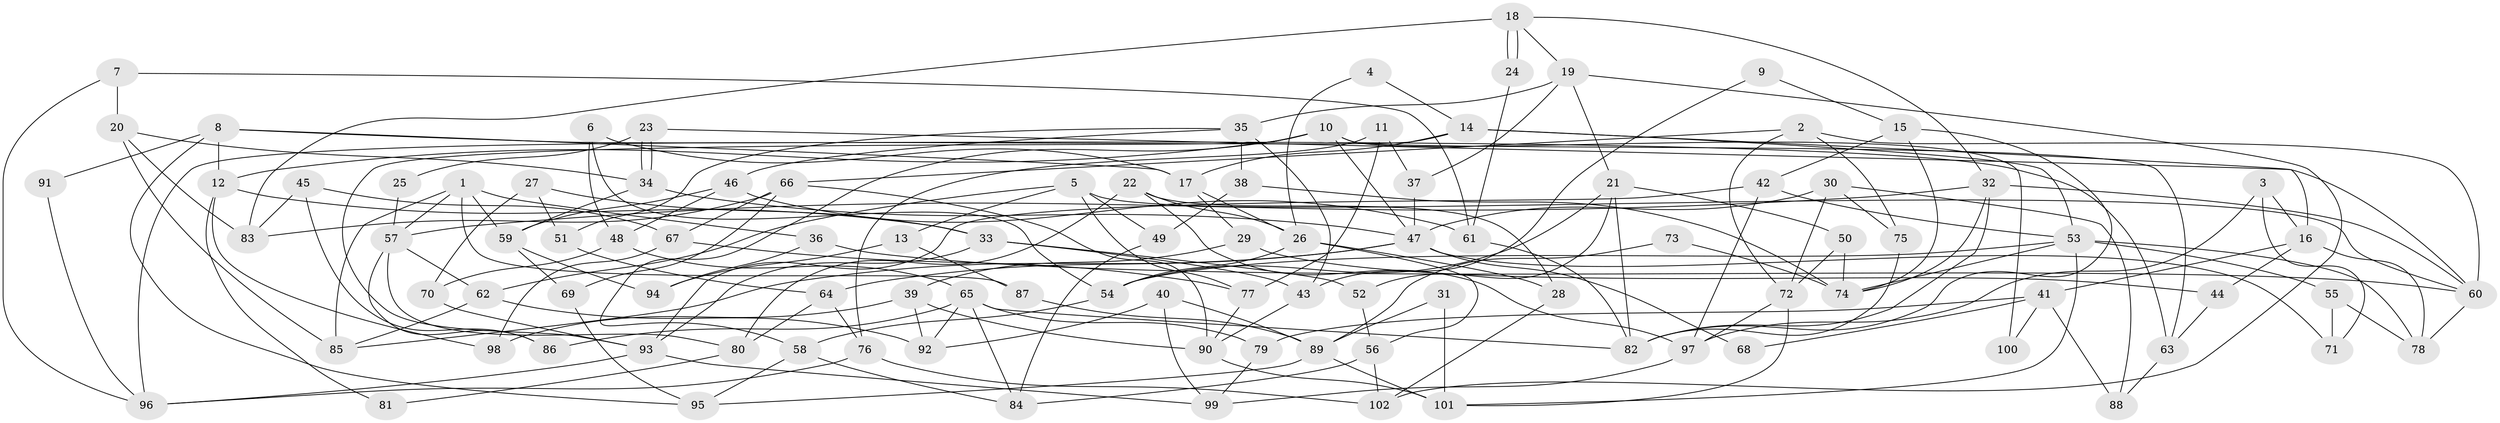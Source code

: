 // Generated by graph-tools (version 1.1) at 2025/02/03/09/25 03:02:02]
// undirected, 102 vertices, 204 edges
graph export_dot {
graph [start="1"]
  node [color=gray90,style=filled];
  1;
  2;
  3;
  4;
  5;
  6;
  7;
  8;
  9;
  10;
  11;
  12;
  13;
  14;
  15;
  16;
  17;
  18;
  19;
  20;
  21;
  22;
  23;
  24;
  25;
  26;
  27;
  28;
  29;
  30;
  31;
  32;
  33;
  34;
  35;
  36;
  37;
  38;
  39;
  40;
  41;
  42;
  43;
  44;
  45;
  46;
  47;
  48;
  49;
  50;
  51;
  52;
  53;
  54;
  55;
  56;
  57;
  58;
  59;
  60;
  61;
  62;
  63;
  64;
  65;
  66;
  67;
  68;
  69;
  70;
  71;
  72;
  73;
  74;
  75;
  76;
  77;
  78;
  79;
  80;
  81;
  82;
  83;
  84;
  85;
  86;
  87;
  88;
  89;
  90;
  91;
  92;
  93;
  94;
  95;
  96;
  97;
  98;
  99;
  100;
  101;
  102;
  1 -- 85;
  1 -- 87;
  1 -- 36;
  1 -- 57;
  1 -- 59;
  2 -- 75;
  2 -- 72;
  2 -- 60;
  2 -- 66;
  3 -- 71;
  3 -- 16;
  3 -- 97;
  4 -- 14;
  4 -- 26;
  5 -- 60;
  5 -- 49;
  5 -- 13;
  5 -- 62;
  5 -- 77;
  6 -- 48;
  6 -- 17;
  6 -- 54;
  7 -- 20;
  7 -- 96;
  7 -- 61;
  8 -- 12;
  8 -- 17;
  8 -- 63;
  8 -- 91;
  8 -- 95;
  9 -- 15;
  9 -- 43;
  10 -- 47;
  10 -- 12;
  10 -- 58;
  10 -- 63;
  10 -- 93;
  10 -- 100;
  11 -- 76;
  11 -- 37;
  11 -- 77;
  12 -- 98;
  12 -- 33;
  12 -- 81;
  13 -- 94;
  13 -- 87;
  14 -- 53;
  14 -- 16;
  14 -- 17;
  14 -- 96;
  15 -- 82;
  15 -- 42;
  15 -- 74;
  16 -- 78;
  16 -- 44;
  16 -- 41;
  17 -- 26;
  17 -- 29;
  18 -- 32;
  18 -- 24;
  18 -- 24;
  18 -- 19;
  18 -- 83;
  19 -- 102;
  19 -- 21;
  19 -- 35;
  19 -- 37;
  20 -- 83;
  20 -- 34;
  20 -- 85;
  21 -- 54;
  21 -- 50;
  21 -- 52;
  21 -- 82;
  22 -- 28;
  22 -- 26;
  22 -- 80;
  22 -- 97;
  23 -- 34;
  23 -- 34;
  23 -- 60;
  23 -- 25;
  24 -- 61;
  25 -- 57;
  26 -- 56;
  26 -- 54;
  26 -- 28;
  27 -- 33;
  27 -- 70;
  27 -- 51;
  28 -- 102;
  29 -- 39;
  29 -- 44;
  30 -- 88;
  30 -- 72;
  30 -- 47;
  30 -- 75;
  31 -- 101;
  31 -- 89;
  32 -- 74;
  32 -- 57;
  32 -- 60;
  32 -- 82;
  33 -- 43;
  33 -- 93;
  33 -- 52;
  34 -- 47;
  34 -- 59;
  35 -- 46;
  35 -- 38;
  35 -- 43;
  35 -- 51;
  36 -- 60;
  36 -- 94;
  37 -- 47;
  38 -- 74;
  38 -- 49;
  39 -- 90;
  39 -- 92;
  39 -- 98;
  40 -- 89;
  40 -- 92;
  40 -- 99;
  41 -- 79;
  41 -- 68;
  41 -- 88;
  41 -- 100;
  42 -- 97;
  42 -- 93;
  42 -- 53;
  43 -- 90;
  44 -- 63;
  45 -- 67;
  45 -- 83;
  45 -- 86;
  46 -- 61;
  46 -- 59;
  46 -- 48;
  47 -- 64;
  47 -- 68;
  47 -- 71;
  47 -- 85;
  48 -- 65;
  48 -- 70;
  49 -- 84;
  50 -- 74;
  50 -- 72;
  51 -- 64;
  52 -- 56;
  53 -- 54;
  53 -- 55;
  53 -- 74;
  53 -- 78;
  53 -- 101;
  54 -- 58;
  55 -- 78;
  55 -- 71;
  56 -- 84;
  56 -- 102;
  57 -- 62;
  57 -- 80;
  57 -- 86;
  58 -- 95;
  58 -- 84;
  59 -- 69;
  59 -- 94;
  60 -- 78;
  61 -- 82;
  62 -- 85;
  62 -- 92;
  63 -- 88;
  64 -- 80;
  64 -- 76;
  65 -- 82;
  65 -- 86;
  65 -- 79;
  65 -- 84;
  65 -- 92;
  66 -- 90;
  66 -- 67;
  66 -- 69;
  66 -- 83;
  67 -- 77;
  67 -- 98;
  69 -- 95;
  70 -- 93;
  72 -- 97;
  72 -- 101;
  73 -- 74;
  73 -- 89;
  75 -- 82;
  76 -- 96;
  76 -- 102;
  77 -- 90;
  79 -- 99;
  80 -- 81;
  87 -- 89;
  89 -- 101;
  89 -- 95;
  90 -- 101;
  91 -- 96;
  93 -- 99;
  93 -- 96;
  97 -- 99;
}
